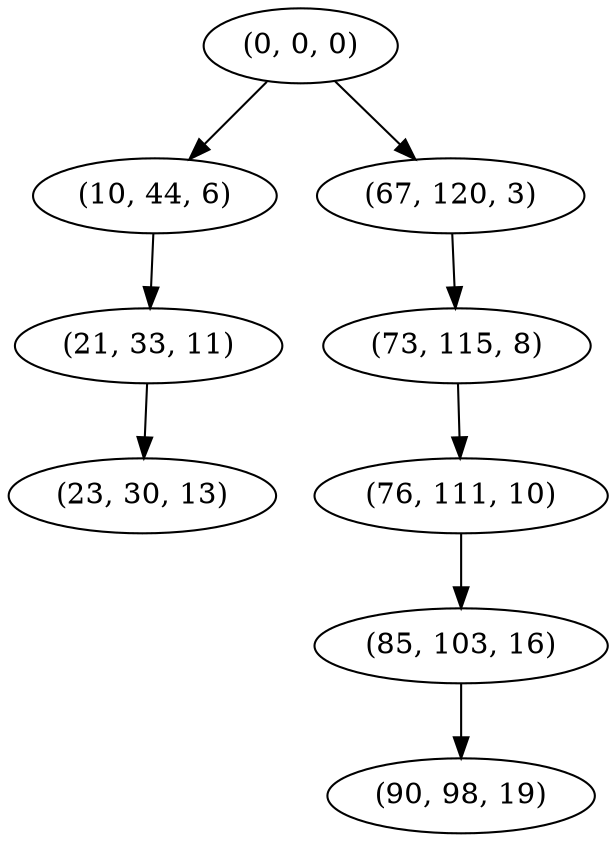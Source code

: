 digraph tree {
    "(0, 0, 0)";
    "(10, 44, 6)";
    "(21, 33, 11)";
    "(23, 30, 13)";
    "(67, 120, 3)";
    "(73, 115, 8)";
    "(76, 111, 10)";
    "(85, 103, 16)";
    "(90, 98, 19)";
    "(0, 0, 0)" -> "(10, 44, 6)";
    "(0, 0, 0)" -> "(67, 120, 3)";
    "(10, 44, 6)" -> "(21, 33, 11)";
    "(21, 33, 11)" -> "(23, 30, 13)";
    "(67, 120, 3)" -> "(73, 115, 8)";
    "(73, 115, 8)" -> "(76, 111, 10)";
    "(76, 111, 10)" -> "(85, 103, 16)";
    "(85, 103, 16)" -> "(90, 98, 19)";
}
